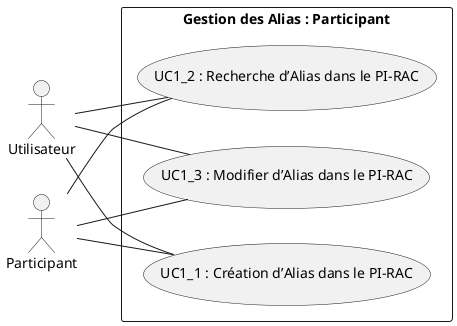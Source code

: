 @startuml

left to right direction

actor "Utilisateur" as utilisateur
actor "Participant" as participant

rectangle "Gestion des Alias : Participant" {

  usecase "UC1_1 : Création d’Alias dans le PI-RAC" as UC1_1
  usecase "UC1_2 : Recherche d’Alias dans le PI-RAC" as UC1_2
  usecase "UC1_3 : Modifier d’Alias dans le PI-RAC" as UC1_3

}

utilisateur -- UC1_1
utilisateur -- UC1_2
utilisateur -- UC1_3
participant -- UC1_1
participant -- UC1_2
participant -- UC1_3


@enduml
